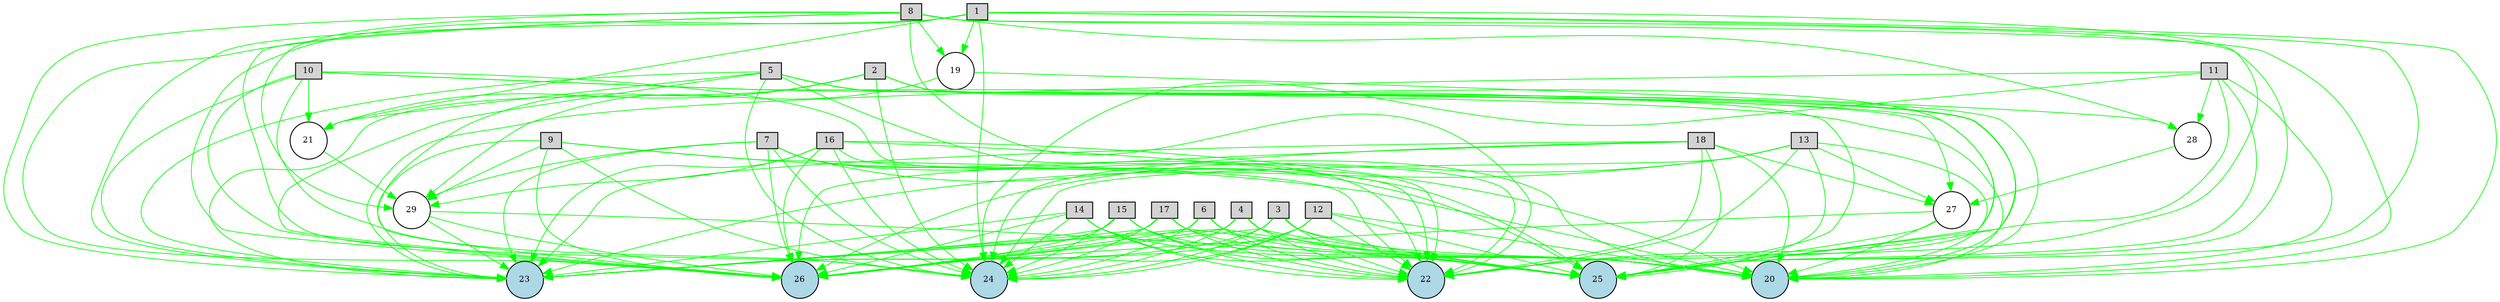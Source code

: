 digraph {
	node [fontsize=9 height=0.2 shape=circle width=0.2]
	1 [fillcolor=lightgray shape=box style=filled]
	2 [fillcolor=lightgray shape=box style=filled]
	3 [fillcolor=lightgray shape=box style=filled]
	4 [fillcolor=lightgray shape=box style=filled]
	5 [fillcolor=lightgray shape=box style=filled]
	6 [fillcolor=lightgray shape=box style=filled]
	7 [fillcolor=lightgray shape=box style=filled]
	8 [fillcolor=lightgray shape=box style=filled]
	9 [fillcolor=lightgray shape=box style=filled]
	10 [fillcolor=lightgray shape=box style=filled]
	11 [fillcolor=lightgray shape=box style=filled]
	12 [fillcolor=lightgray shape=box style=filled]
	13 [fillcolor=lightgray shape=box style=filled]
	14 [fillcolor=lightgray shape=box style=filled]
	15 [fillcolor=lightgray shape=box style=filled]
	16 [fillcolor=lightgray shape=box style=filled]
	17 [fillcolor=lightgray shape=box style=filled]
	18 [fillcolor=lightgray shape=box style=filled]
	26 [fillcolor=lightblue style=filled]
	20 [fillcolor=lightblue style=filled]
	25 [fillcolor=lightblue style=filled]
	22 [fillcolor=lightblue style=filled]
	23 [fillcolor=lightblue style=filled]
	24 [fillcolor=lightblue style=filled]
	19 [fillcolor=white style=filled]
	21 [fillcolor=white style=filled]
	27 [fillcolor=white style=filled]
	28 [fillcolor=white style=filled]
	29 [fillcolor=white style=filled]
	1 -> 26 [color=green penwidth=0.8 style=solid]
	1 -> 20 [color=green penwidth=0.8 style=solid]
	1 -> 25 [color=green penwidth=0.8 style=solid]
	1 -> 22 [color=green penwidth=0.8 style=solid]
	1 -> 23 [color=green penwidth=0.8 style=solid]
	1 -> 24 [color=green penwidth=0.8 style=solid]
	2 -> 26 [color=green penwidth=0.8 style=solid]
	2 -> 20 [color=green penwidth=0.8 style=solid]
	2 -> 25 [color=green penwidth=0.8 style=solid]
	2 -> 22 [color=green penwidth=0.8 style=solid]
	2 -> 23 [color=green penwidth=0.8 style=solid]
	2 -> 24 [color=green penwidth=0.8 style=solid]
	3 -> 26 [color=green penwidth=0.8 style=solid]
	3 -> 20 [color=green penwidth=0.8 style=solid]
	3 -> 25 [color=green penwidth=0.8 style=solid]
	3 -> 22 [color=green penwidth=0.8 style=solid]
	3 -> 23 [color=green penwidth=0.8 style=solid]
	3 -> 24 [color=green penwidth=0.8 style=solid]
	4 -> 26 [color=green penwidth=0.8 style=solid]
	4 -> 20 [color=green penwidth=0.8 style=solid]
	4 -> 25 [color=green penwidth=0.8 style=solid]
	4 -> 22 [color=green penwidth=0.8 style=solid]
	4 -> 23 [color=green penwidth=0.8 style=solid]
	4 -> 24 [color=green penwidth=0.8 style=solid]
	5 -> 26 [color=green penwidth=0.8 style=solid]
	5 -> 20 [color=green penwidth=0.8 style=solid]
	5 -> 25 [color=green penwidth=0.8 style=solid]
	5 -> 22 [color=green penwidth=0.8 style=solid]
	5 -> 23 [color=green penwidth=0.8 style=solid]
	5 -> 24 [color=green penwidth=0.8 style=solid]
	6 -> 26 [color=green penwidth=0.8 style=solid]
	6 -> 20 [color=green penwidth=0.8 style=solid]
	6 -> 25 [color=green penwidth=0.8 style=solid]
	6 -> 22 [color=green penwidth=0.8 style=solid]
	6 -> 23 [color=green penwidth=0.8 style=solid]
	6 -> 24 [color=green penwidth=0.8 style=solid]
	7 -> 26 [color=green penwidth=0.8 style=solid]
	7 -> 20 [color=green penwidth=0.8 style=solid]
	7 -> 25 [color=green penwidth=0.8 style=solid]
	7 -> 22 [color=green penwidth=0.8 style=solid]
	7 -> 23 [color=green penwidth=0.8 style=solid]
	7 -> 24 [color=green penwidth=0.8 style=solid]
	8 -> 26 [color=green penwidth=0.8 style=solid]
	8 -> 20 [color=green penwidth=0.8 style=solid]
	8 -> 25 [color=green penwidth=0.8 style=solid]
	8 -> 22 [color=green penwidth=0.8 style=solid]
	8 -> 23 [color=green penwidth=0.8 style=solid]
	8 -> 24 [color=green penwidth=0.8 style=solid]
	9 -> 26 [color=green penwidth=0.8 style=solid]
	9 -> 20 [color=green penwidth=0.8 style=solid]
	9 -> 22 [color=green penwidth=0.8 style=solid]
	9 -> 23 [color=green penwidth=0.8 style=solid]
	9 -> 24 [color=green penwidth=0.8 style=solid]
	10 -> 26 [color=green penwidth=0.8 style=solid]
	10 -> 20 [color=green penwidth=0.8 style=solid]
	10 -> 25 [color=green penwidth=0.8 style=solid]
	10 -> 22 [color=green penwidth=0.8 style=solid]
	10 -> 23 [color=green penwidth=0.8 style=solid]
	10 -> 24 [color=green penwidth=0.8 style=solid]
	11 -> 20 [color=green penwidth=0.8 style=solid]
	11 -> 25 [color=green penwidth=0.8 style=solid]
	11 -> 22 [color=green penwidth=0.8 style=solid]
	11 -> 23 [color=green penwidth=0.8 style=solid]
	11 -> 24 [color=green penwidth=0.8 style=solid]
	12 -> 26 [color=green penwidth=0.8 style=solid]
	12 -> 20 [color=green penwidth=0.8 style=solid]
	12 -> 25 [color=green penwidth=0.8 style=solid]
	12 -> 22 [color=green penwidth=0.8 style=solid]
	12 -> 23 [color=green penwidth=0.8 style=solid]
	12 -> 24 [color=green penwidth=0.8 style=solid]
	13 -> 26 [color=green penwidth=0.8 style=solid]
	13 -> 20 [color=green penwidth=0.8 style=solid]
	13 -> 25 [color=green penwidth=0.8 style=solid]
	13 -> 22 [color=green penwidth=0.8 style=solid]
	13 -> 23 [color=green penwidth=0.8 style=solid]
	13 -> 24 [color=green penwidth=0.8 style=solid]
	14 -> 26 [color=green penwidth=0.8 style=solid]
	14 -> 20 [color=green penwidth=0.8 style=solid]
	14 -> 25 [color=green penwidth=0.8 style=solid]
	14 -> 22 [color=green penwidth=0.8 style=solid]
	14 -> 23 [color=green penwidth=0.8 style=solid]
	14 -> 24 [color=green penwidth=0.8 style=solid]
	15 -> 26 [color=green penwidth=0.8 style=solid]
	15 -> 20 [color=green penwidth=0.8 style=solid]
	15 -> 25 [color=green penwidth=0.8 style=solid]
	15 -> 22 [color=green penwidth=0.8 style=solid]
	15 -> 23 [color=green penwidth=0.8 style=solid]
	15 -> 24 [color=green penwidth=0.8 style=solid]
	16 -> 26 [color=green penwidth=0.8 style=solid]
	16 -> 20 [color=green penwidth=0.8 style=solid]
	16 -> 25 [color=green penwidth=0.8 style=solid]
	16 -> 22 [color=green penwidth=0.8 style=solid]
	16 -> 23 [color=green penwidth=0.8 style=solid]
	16 -> 24 [color=green penwidth=0.8 style=solid]
	17 -> 26 [color=green penwidth=0.8 style=solid]
	17 -> 20 [color=green penwidth=0.8 style=solid]
	17 -> 25 [color=green penwidth=0.8 style=solid]
	17 -> 22 [color=green penwidth=0.8 style=solid]
	17 -> 23 [color=green penwidth=0.8 style=solid]
	17 -> 24 [color=green penwidth=0.8 style=solid]
	18 -> 26 [color=green penwidth=0.8 style=solid]
	18 -> 20 [color=green penwidth=0.8 style=solid]
	18 -> 25 [color=green penwidth=0.8 style=solid]
	18 -> 22 [color=green penwidth=0.8 style=solid]
	18 -> 23 [color=green penwidth=0.8 style=solid]
	18 -> 24 [color=green penwidth=0.8 style=solid]
	9 -> 29 [color=green penwidth=0.8 style=solid]
	29 -> 25 [color=green penwidth=0.8 style=solid]
	29 -> 26 [color=green penwidth=0.8 style=solid]
	16 -> 29 [color=green penwidth=0.8 style=solid]
	29 -> 23 [color=green penwidth=0.8 style=solid]
	27 -> 26 [color=green penwidth=0.8 style=solid]
	13 -> 27 [color=green penwidth=0.8 style=solid]
	27 -> 25 [color=green penwidth=0.8 style=solid]
	5 -> 27 [color=green penwidth=0.8 style=solid]
	18 -> 27 [color=green penwidth=0.8 style=solid]
	11 -> 28 [color=green penwidth=0.8 style=solid]
	28 -> 27 [color=green penwidth=0.8 style=solid]
	7 -> 29 [color=green penwidth=0.8 style=solid]
	1 -> 19 [color=green penwidth=0.8 style=solid]
	19 -> 28 [color=green penwidth=0.8 style=solid]
	1 -> 21 [color=green penwidth=0.8 style=solid]
	21 -> 29 [color=green penwidth=0.8 style=solid]
	19 -> 29 [color=green penwidth=0.8 style=solid]
	2 -> 21 [color=green penwidth=0.8 style=solid]
	8 -> 19 [color=green penwidth=0.8 style=solid]
	8 -> 28 [color=green penwidth=0.8 style=solid]
	5 -> 21 [color=green penwidth=0.8 style=solid]
	27 -> 20 [color=green penwidth=0.8 style=solid]
	10 -> 21 [color=green penwidth=0.8 style=solid]
	8 -> 29 [color=green penwidth=0.8 style=solid]
}
